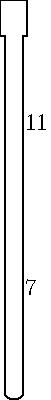 size(200,200);


real height = 20;

draw((0,0)--(0,height));

draw((1,0)--(1,height));

draw((0,0)..(.5,-.25)..(1,0));



draw((0,height)--(-.25,height)--(-.25,height*(1+.1))--(1.25,height*1.1)--(1.25,height)--(1,height));


label("11",(.5,.76*height),(1.5,0));

label("7",(.5,.3*height),(1.5,0));
